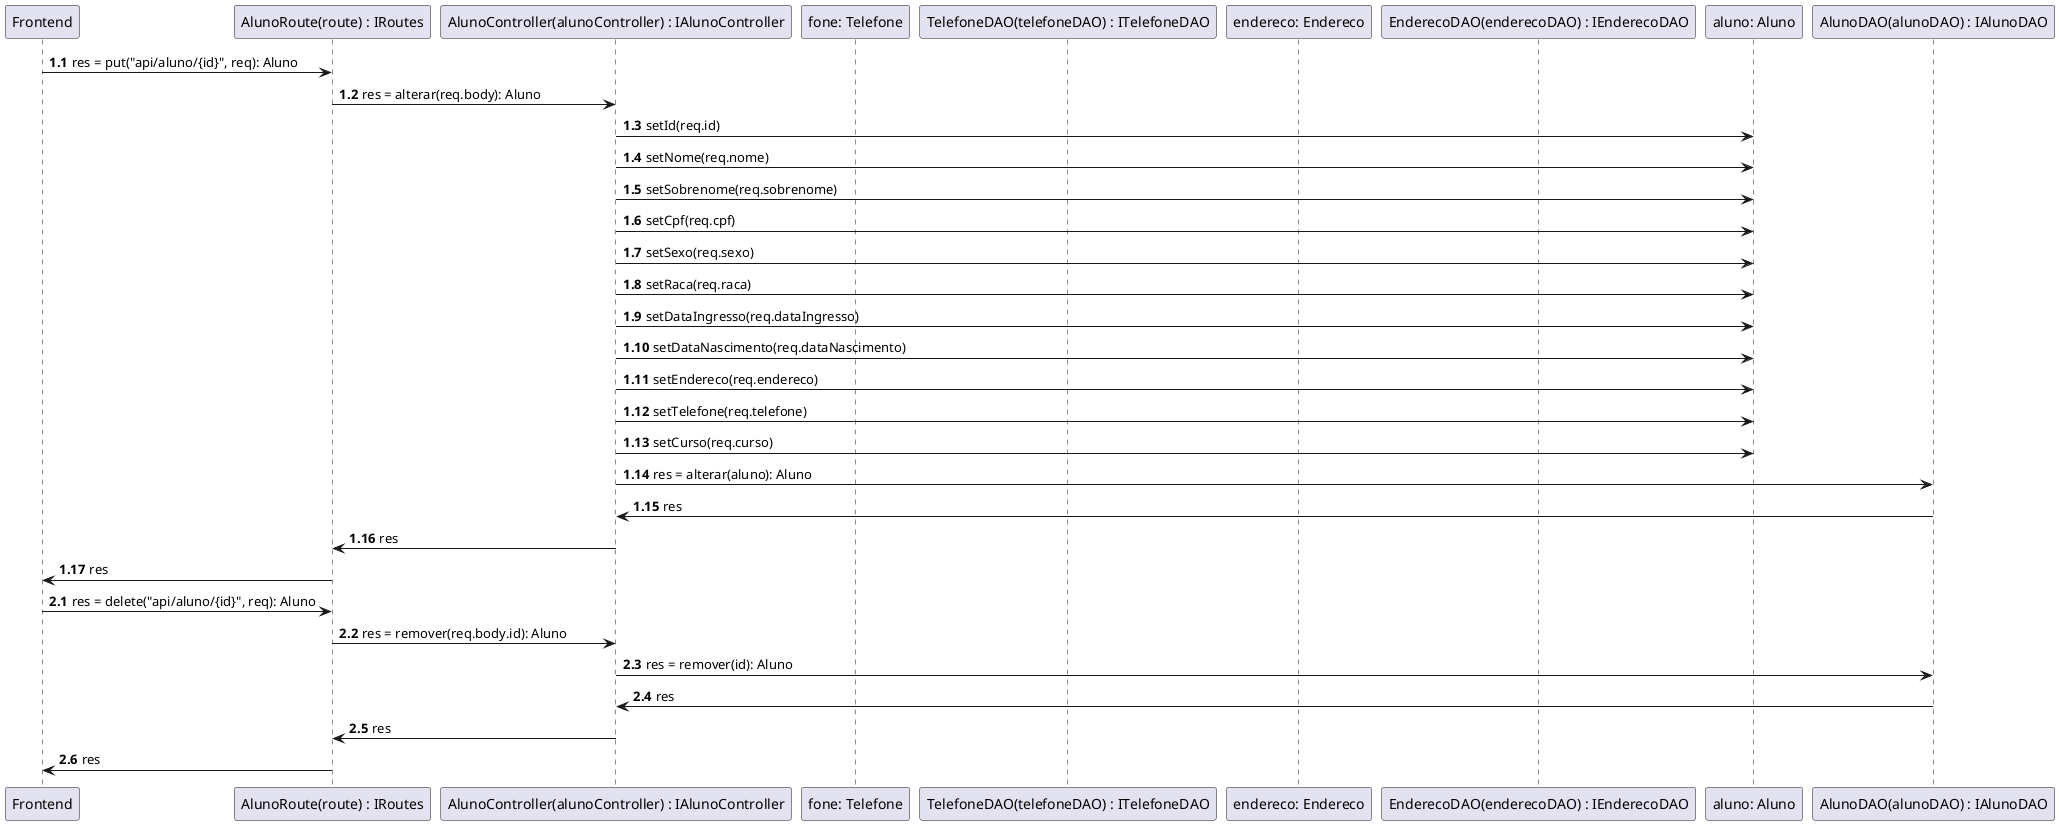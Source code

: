 @startuml Diagrama de Sequencia

participant Frontend as Frontend
participant "AlunoRoute(route) : IRoutes" as Routes
participant "AlunoController(alunoController) : IAlunoController" as AlunoController
participant "fone: Telefone" as Telefone
participant "TelefoneDAO(telefoneDAO) : ITelefoneDAO" as TelefoneDAO
participant "endereco: Endereco" as Endereco
participant "EnderecoDAO(enderecoDAO) : IEnderecoDAO" as EnderecoDAO
participant "aluno: Aluno" as Aluno
participant "AlunoDAO(alunoDAO) : IAlunoDAO" as AlunoDAO

autonumber 1.1
' Alterar aluno
Frontend->Routes: res = put("api/aluno/{id}", req): Aluno
Routes->AlunoController: res = alterar(req.body): Aluno
AlunoController->Aluno: setId(req.id)
AlunoController->Aluno: setNome(req.nome)
AlunoController->Aluno: setSobrenome(req.sobrenome)
AlunoController->Aluno: setCpf(req.cpf)
AlunoController->Aluno: setSexo(req.sexo)
AlunoController->Aluno: setRaca(req.raca)
AlunoController->Aluno: setDataIngresso(req.dataIngresso)
AlunoController->Aluno: setDataNascimento(req.dataNascimento)
AlunoController->Aluno: setEndereco(req.endereco)
AlunoController->Aluno: setTelefone(req.telefone)
AlunoController->Aluno: setCurso(req.curso)
AlunoController->AlunoDAO: res = alterar(aluno): Aluno
AlunoDAO->AlunoController: res
AlunoController->Routes: res
Routes->Frontend: res

' Deletar aluno
autonumber inc A
Frontend->Routes: res = delete("api/aluno/{id}", req): Aluno
Routes->AlunoController: res = remover(req.body.id): Aluno
AlunoController->AlunoDAO: res = remover(id): Aluno
AlunoDAO->AlunoController: res
AlunoController->Routes: res
Routes->Frontend: res
